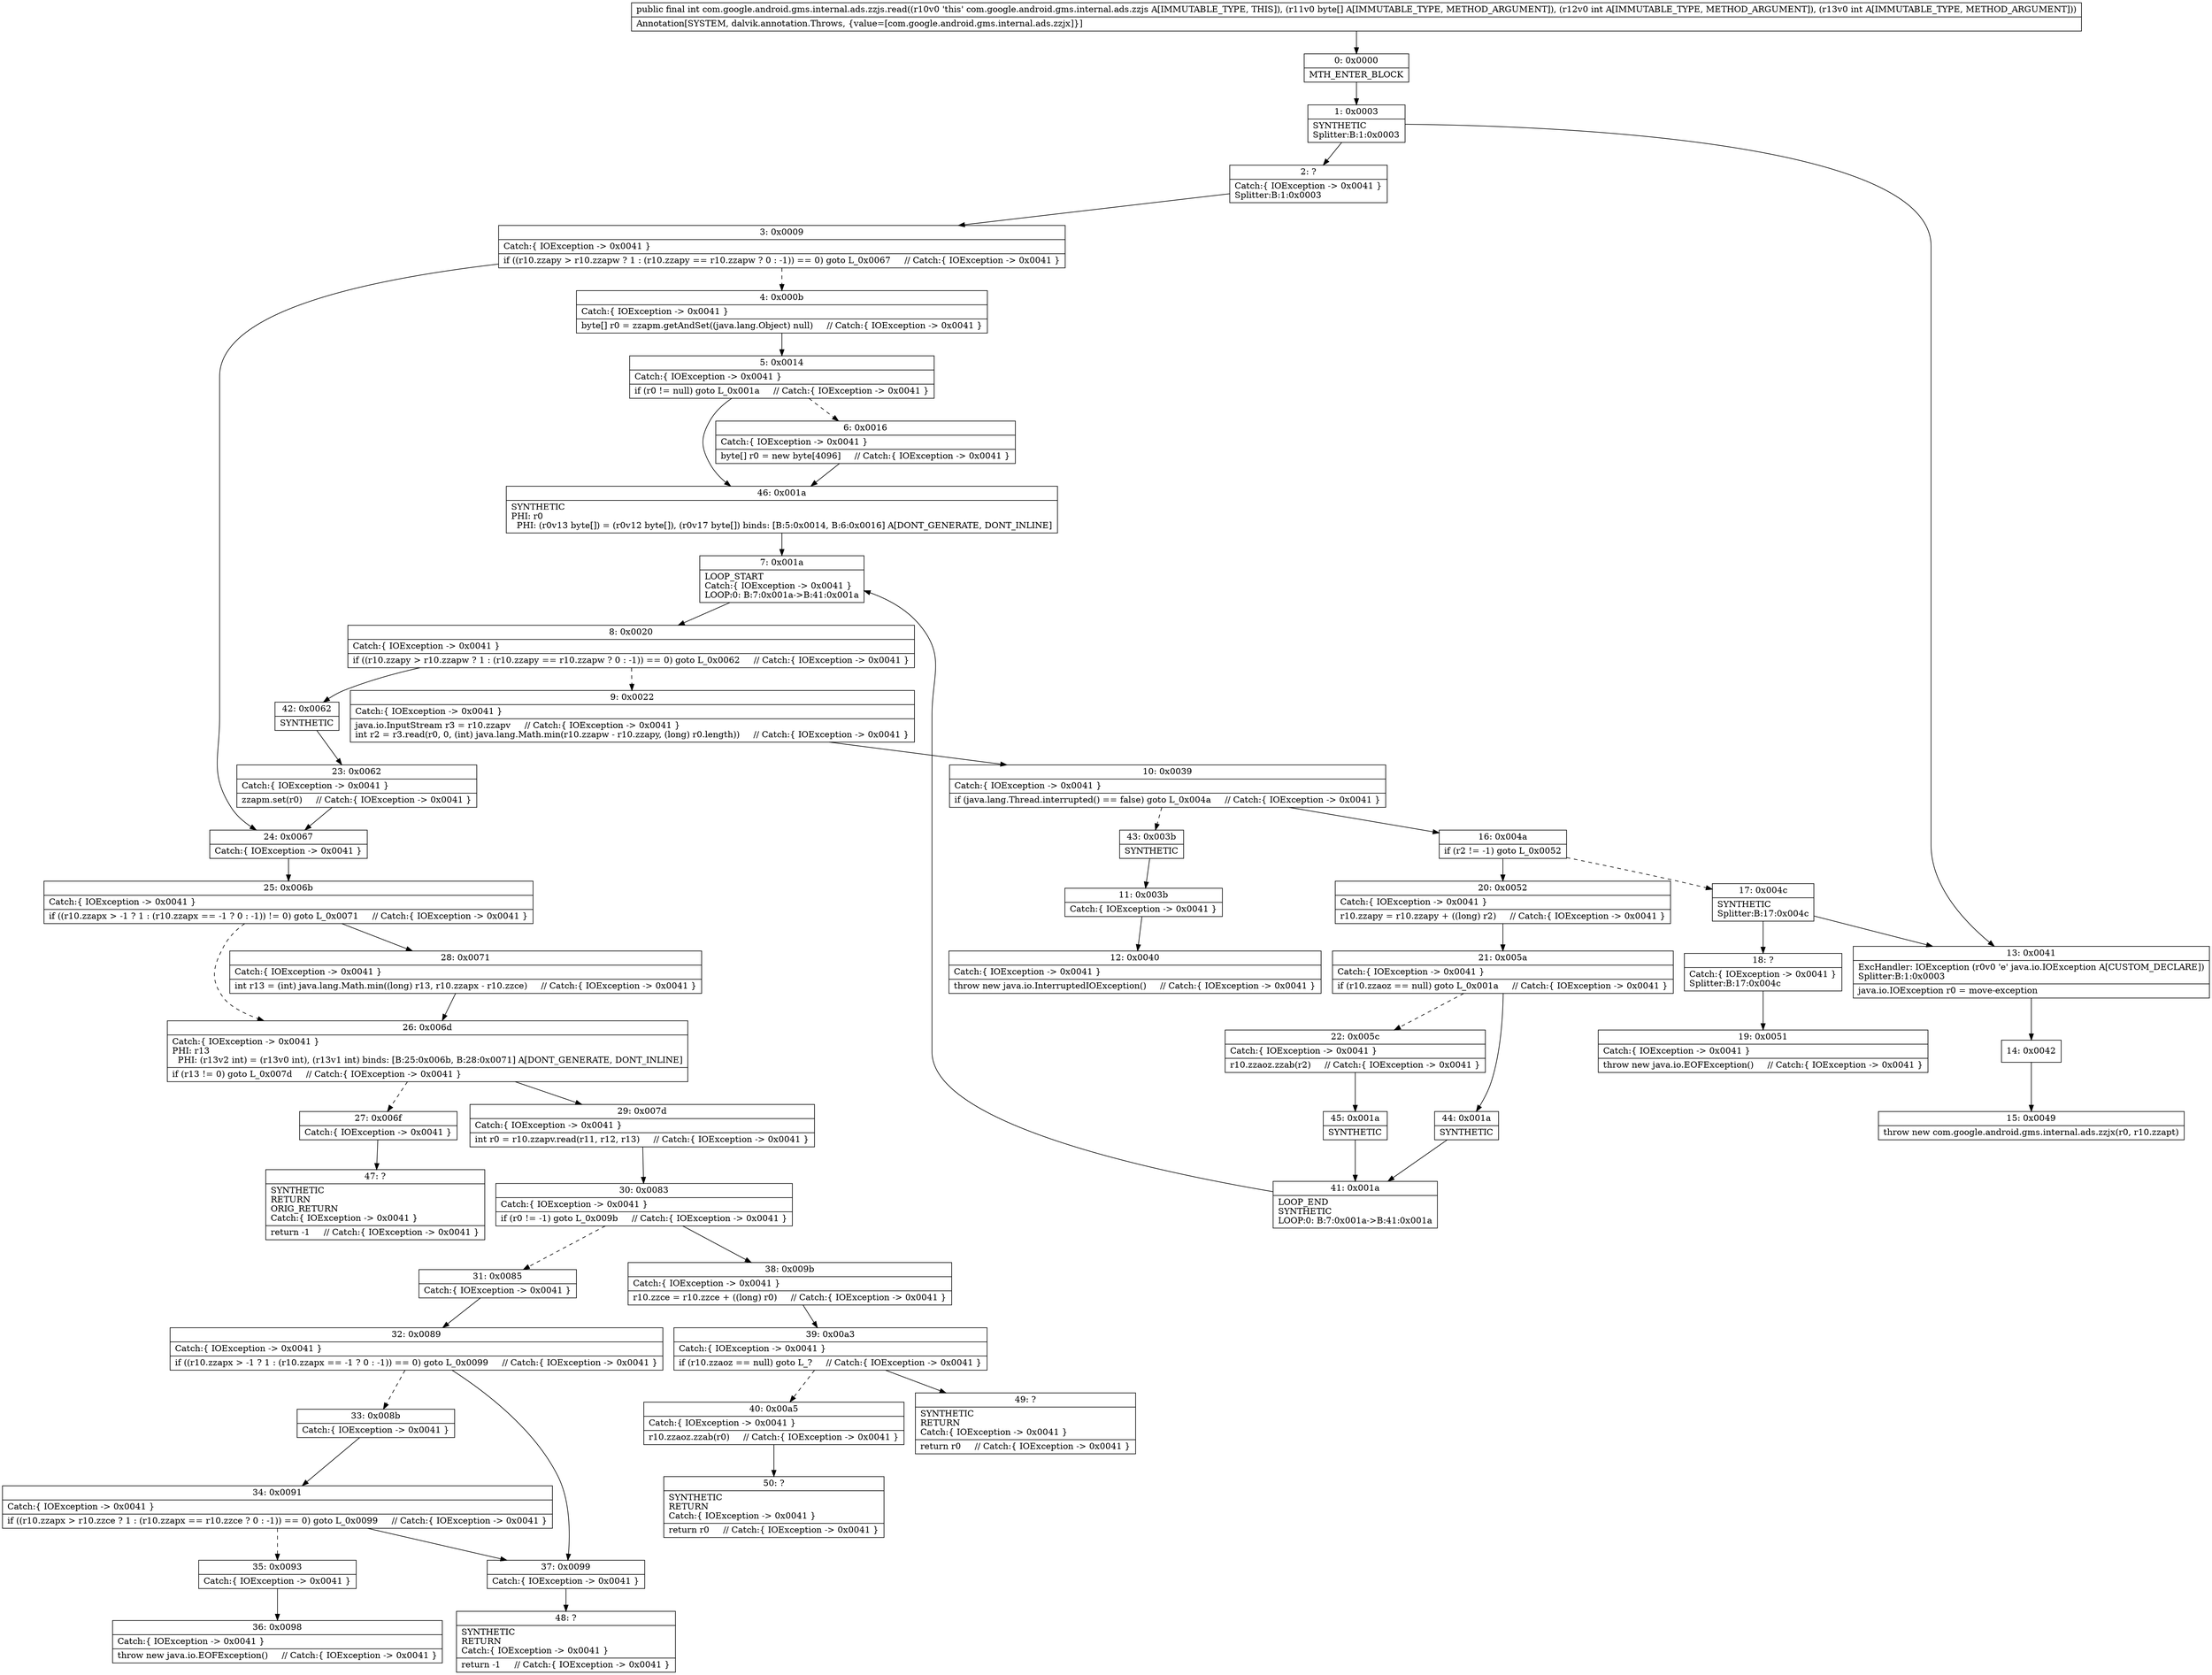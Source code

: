 digraph "CFG forcom.google.android.gms.internal.ads.zzjs.read([BII)I" {
Node_0 [shape=record,label="{0\:\ 0x0000|MTH_ENTER_BLOCK\l}"];
Node_1 [shape=record,label="{1\:\ 0x0003|SYNTHETIC\lSplitter:B:1:0x0003\l}"];
Node_2 [shape=record,label="{2\:\ ?|Catch:\{ IOException \-\> 0x0041 \}\lSplitter:B:1:0x0003\l}"];
Node_3 [shape=record,label="{3\:\ 0x0009|Catch:\{ IOException \-\> 0x0041 \}\l|if ((r10.zzapy \> r10.zzapw ? 1 : (r10.zzapy == r10.zzapw ? 0 : \-1)) == 0) goto L_0x0067     \/\/ Catch:\{ IOException \-\> 0x0041 \}\l}"];
Node_4 [shape=record,label="{4\:\ 0x000b|Catch:\{ IOException \-\> 0x0041 \}\l|byte[] r0 = zzapm.getAndSet((java.lang.Object) null)     \/\/ Catch:\{ IOException \-\> 0x0041 \}\l}"];
Node_5 [shape=record,label="{5\:\ 0x0014|Catch:\{ IOException \-\> 0x0041 \}\l|if (r0 != null) goto L_0x001a     \/\/ Catch:\{ IOException \-\> 0x0041 \}\l}"];
Node_6 [shape=record,label="{6\:\ 0x0016|Catch:\{ IOException \-\> 0x0041 \}\l|byte[] r0 = new byte[4096]     \/\/ Catch:\{ IOException \-\> 0x0041 \}\l}"];
Node_7 [shape=record,label="{7\:\ 0x001a|LOOP_START\lCatch:\{ IOException \-\> 0x0041 \}\lLOOP:0: B:7:0x001a\-\>B:41:0x001a\l}"];
Node_8 [shape=record,label="{8\:\ 0x0020|Catch:\{ IOException \-\> 0x0041 \}\l|if ((r10.zzapy \> r10.zzapw ? 1 : (r10.zzapy == r10.zzapw ? 0 : \-1)) == 0) goto L_0x0062     \/\/ Catch:\{ IOException \-\> 0x0041 \}\l}"];
Node_9 [shape=record,label="{9\:\ 0x0022|Catch:\{ IOException \-\> 0x0041 \}\l|java.io.InputStream r3 = r10.zzapv     \/\/ Catch:\{ IOException \-\> 0x0041 \}\lint r2 = r3.read(r0, 0, (int) java.lang.Math.min(r10.zzapw \- r10.zzapy, (long) r0.length))     \/\/ Catch:\{ IOException \-\> 0x0041 \}\l}"];
Node_10 [shape=record,label="{10\:\ 0x0039|Catch:\{ IOException \-\> 0x0041 \}\l|if (java.lang.Thread.interrupted() == false) goto L_0x004a     \/\/ Catch:\{ IOException \-\> 0x0041 \}\l}"];
Node_11 [shape=record,label="{11\:\ 0x003b|Catch:\{ IOException \-\> 0x0041 \}\l}"];
Node_12 [shape=record,label="{12\:\ 0x0040|Catch:\{ IOException \-\> 0x0041 \}\l|throw new java.io.InterruptedIOException()     \/\/ Catch:\{ IOException \-\> 0x0041 \}\l}"];
Node_13 [shape=record,label="{13\:\ 0x0041|ExcHandler: IOException (r0v0 'e' java.io.IOException A[CUSTOM_DECLARE])\lSplitter:B:1:0x0003\l|java.io.IOException r0 = move\-exception\l}"];
Node_14 [shape=record,label="{14\:\ 0x0042}"];
Node_15 [shape=record,label="{15\:\ 0x0049|throw new com.google.android.gms.internal.ads.zzjx(r0, r10.zzapt)\l}"];
Node_16 [shape=record,label="{16\:\ 0x004a|if (r2 != \-1) goto L_0x0052\l}"];
Node_17 [shape=record,label="{17\:\ 0x004c|SYNTHETIC\lSplitter:B:17:0x004c\l}"];
Node_18 [shape=record,label="{18\:\ ?|Catch:\{ IOException \-\> 0x0041 \}\lSplitter:B:17:0x004c\l}"];
Node_19 [shape=record,label="{19\:\ 0x0051|Catch:\{ IOException \-\> 0x0041 \}\l|throw new java.io.EOFException()     \/\/ Catch:\{ IOException \-\> 0x0041 \}\l}"];
Node_20 [shape=record,label="{20\:\ 0x0052|Catch:\{ IOException \-\> 0x0041 \}\l|r10.zzapy = r10.zzapy + ((long) r2)     \/\/ Catch:\{ IOException \-\> 0x0041 \}\l}"];
Node_21 [shape=record,label="{21\:\ 0x005a|Catch:\{ IOException \-\> 0x0041 \}\l|if (r10.zzaoz == null) goto L_0x001a     \/\/ Catch:\{ IOException \-\> 0x0041 \}\l}"];
Node_22 [shape=record,label="{22\:\ 0x005c|Catch:\{ IOException \-\> 0x0041 \}\l|r10.zzaoz.zzab(r2)     \/\/ Catch:\{ IOException \-\> 0x0041 \}\l}"];
Node_23 [shape=record,label="{23\:\ 0x0062|Catch:\{ IOException \-\> 0x0041 \}\l|zzapm.set(r0)     \/\/ Catch:\{ IOException \-\> 0x0041 \}\l}"];
Node_24 [shape=record,label="{24\:\ 0x0067|Catch:\{ IOException \-\> 0x0041 \}\l}"];
Node_25 [shape=record,label="{25\:\ 0x006b|Catch:\{ IOException \-\> 0x0041 \}\l|if ((r10.zzapx \> \-1 ? 1 : (r10.zzapx == \-1 ? 0 : \-1)) != 0) goto L_0x0071     \/\/ Catch:\{ IOException \-\> 0x0041 \}\l}"];
Node_26 [shape=record,label="{26\:\ 0x006d|Catch:\{ IOException \-\> 0x0041 \}\lPHI: r13 \l  PHI: (r13v2 int) = (r13v0 int), (r13v1 int) binds: [B:25:0x006b, B:28:0x0071] A[DONT_GENERATE, DONT_INLINE]\l|if (r13 != 0) goto L_0x007d     \/\/ Catch:\{ IOException \-\> 0x0041 \}\l}"];
Node_27 [shape=record,label="{27\:\ 0x006f|Catch:\{ IOException \-\> 0x0041 \}\l}"];
Node_28 [shape=record,label="{28\:\ 0x0071|Catch:\{ IOException \-\> 0x0041 \}\l|int r13 = (int) java.lang.Math.min((long) r13, r10.zzapx \- r10.zzce)     \/\/ Catch:\{ IOException \-\> 0x0041 \}\l}"];
Node_29 [shape=record,label="{29\:\ 0x007d|Catch:\{ IOException \-\> 0x0041 \}\l|int r0 = r10.zzapv.read(r11, r12, r13)     \/\/ Catch:\{ IOException \-\> 0x0041 \}\l}"];
Node_30 [shape=record,label="{30\:\ 0x0083|Catch:\{ IOException \-\> 0x0041 \}\l|if (r0 != \-1) goto L_0x009b     \/\/ Catch:\{ IOException \-\> 0x0041 \}\l}"];
Node_31 [shape=record,label="{31\:\ 0x0085|Catch:\{ IOException \-\> 0x0041 \}\l}"];
Node_32 [shape=record,label="{32\:\ 0x0089|Catch:\{ IOException \-\> 0x0041 \}\l|if ((r10.zzapx \> \-1 ? 1 : (r10.zzapx == \-1 ? 0 : \-1)) == 0) goto L_0x0099     \/\/ Catch:\{ IOException \-\> 0x0041 \}\l}"];
Node_33 [shape=record,label="{33\:\ 0x008b|Catch:\{ IOException \-\> 0x0041 \}\l}"];
Node_34 [shape=record,label="{34\:\ 0x0091|Catch:\{ IOException \-\> 0x0041 \}\l|if ((r10.zzapx \> r10.zzce ? 1 : (r10.zzapx == r10.zzce ? 0 : \-1)) == 0) goto L_0x0099     \/\/ Catch:\{ IOException \-\> 0x0041 \}\l}"];
Node_35 [shape=record,label="{35\:\ 0x0093|Catch:\{ IOException \-\> 0x0041 \}\l}"];
Node_36 [shape=record,label="{36\:\ 0x0098|Catch:\{ IOException \-\> 0x0041 \}\l|throw new java.io.EOFException()     \/\/ Catch:\{ IOException \-\> 0x0041 \}\l}"];
Node_37 [shape=record,label="{37\:\ 0x0099|Catch:\{ IOException \-\> 0x0041 \}\l}"];
Node_38 [shape=record,label="{38\:\ 0x009b|Catch:\{ IOException \-\> 0x0041 \}\l|r10.zzce = r10.zzce + ((long) r0)     \/\/ Catch:\{ IOException \-\> 0x0041 \}\l}"];
Node_39 [shape=record,label="{39\:\ 0x00a3|Catch:\{ IOException \-\> 0x0041 \}\l|if (r10.zzaoz == null) goto L_?     \/\/ Catch:\{ IOException \-\> 0x0041 \}\l}"];
Node_40 [shape=record,label="{40\:\ 0x00a5|Catch:\{ IOException \-\> 0x0041 \}\l|r10.zzaoz.zzab(r0)     \/\/ Catch:\{ IOException \-\> 0x0041 \}\l}"];
Node_41 [shape=record,label="{41\:\ 0x001a|LOOP_END\lSYNTHETIC\lLOOP:0: B:7:0x001a\-\>B:41:0x001a\l}"];
Node_42 [shape=record,label="{42\:\ 0x0062|SYNTHETIC\l}"];
Node_43 [shape=record,label="{43\:\ 0x003b|SYNTHETIC\l}"];
Node_44 [shape=record,label="{44\:\ 0x001a|SYNTHETIC\l}"];
Node_45 [shape=record,label="{45\:\ 0x001a|SYNTHETIC\l}"];
Node_46 [shape=record,label="{46\:\ 0x001a|SYNTHETIC\lPHI: r0 \l  PHI: (r0v13 byte[]) = (r0v12 byte[]), (r0v17 byte[]) binds: [B:5:0x0014, B:6:0x0016] A[DONT_GENERATE, DONT_INLINE]\l}"];
Node_47 [shape=record,label="{47\:\ ?|SYNTHETIC\lRETURN\lORIG_RETURN\lCatch:\{ IOException \-\> 0x0041 \}\l|return \-1     \/\/ Catch:\{ IOException \-\> 0x0041 \}\l}"];
Node_48 [shape=record,label="{48\:\ ?|SYNTHETIC\lRETURN\lCatch:\{ IOException \-\> 0x0041 \}\l|return \-1     \/\/ Catch:\{ IOException \-\> 0x0041 \}\l}"];
Node_49 [shape=record,label="{49\:\ ?|SYNTHETIC\lRETURN\lCatch:\{ IOException \-\> 0x0041 \}\l|return r0     \/\/ Catch:\{ IOException \-\> 0x0041 \}\l}"];
Node_50 [shape=record,label="{50\:\ ?|SYNTHETIC\lRETURN\lCatch:\{ IOException \-\> 0x0041 \}\l|return r0     \/\/ Catch:\{ IOException \-\> 0x0041 \}\l}"];
MethodNode[shape=record,label="{public final int com.google.android.gms.internal.ads.zzjs.read((r10v0 'this' com.google.android.gms.internal.ads.zzjs A[IMMUTABLE_TYPE, THIS]), (r11v0 byte[] A[IMMUTABLE_TYPE, METHOD_ARGUMENT]), (r12v0 int A[IMMUTABLE_TYPE, METHOD_ARGUMENT]), (r13v0 int A[IMMUTABLE_TYPE, METHOD_ARGUMENT]))  | Annotation[SYSTEM, dalvik.annotation.Throws, \{value=[com.google.android.gms.internal.ads.zzjx]\}]\l}"];
MethodNode -> Node_0;
Node_0 -> Node_1;
Node_1 -> Node_2;
Node_1 -> Node_13;
Node_2 -> Node_3;
Node_3 -> Node_4[style=dashed];
Node_3 -> Node_24;
Node_4 -> Node_5;
Node_5 -> Node_6[style=dashed];
Node_5 -> Node_46;
Node_6 -> Node_46;
Node_7 -> Node_8;
Node_8 -> Node_9[style=dashed];
Node_8 -> Node_42;
Node_9 -> Node_10;
Node_10 -> Node_16;
Node_10 -> Node_43[style=dashed];
Node_11 -> Node_12;
Node_13 -> Node_14;
Node_14 -> Node_15;
Node_16 -> Node_17[style=dashed];
Node_16 -> Node_20;
Node_17 -> Node_18;
Node_17 -> Node_13;
Node_18 -> Node_19;
Node_20 -> Node_21;
Node_21 -> Node_22[style=dashed];
Node_21 -> Node_44;
Node_22 -> Node_45;
Node_23 -> Node_24;
Node_24 -> Node_25;
Node_25 -> Node_26[style=dashed];
Node_25 -> Node_28;
Node_26 -> Node_27[style=dashed];
Node_26 -> Node_29;
Node_27 -> Node_47;
Node_28 -> Node_26;
Node_29 -> Node_30;
Node_30 -> Node_31[style=dashed];
Node_30 -> Node_38;
Node_31 -> Node_32;
Node_32 -> Node_33[style=dashed];
Node_32 -> Node_37;
Node_33 -> Node_34;
Node_34 -> Node_35[style=dashed];
Node_34 -> Node_37;
Node_35 -> Node_36;
Node_37 -> Node_48;
Node_38 -> Node_39;
Node_39 -> Node_40[style=dashed];
Node_39 -> Node_49;
Node_40 -> Node_50;
Node_41 -> Node_7;
Node_42 -> Node_23;
Node_43 -> Node_11;
Node_44 -> Node_41;
Node_45 -> Node_41;
Node_46 -> Node_7;
}

